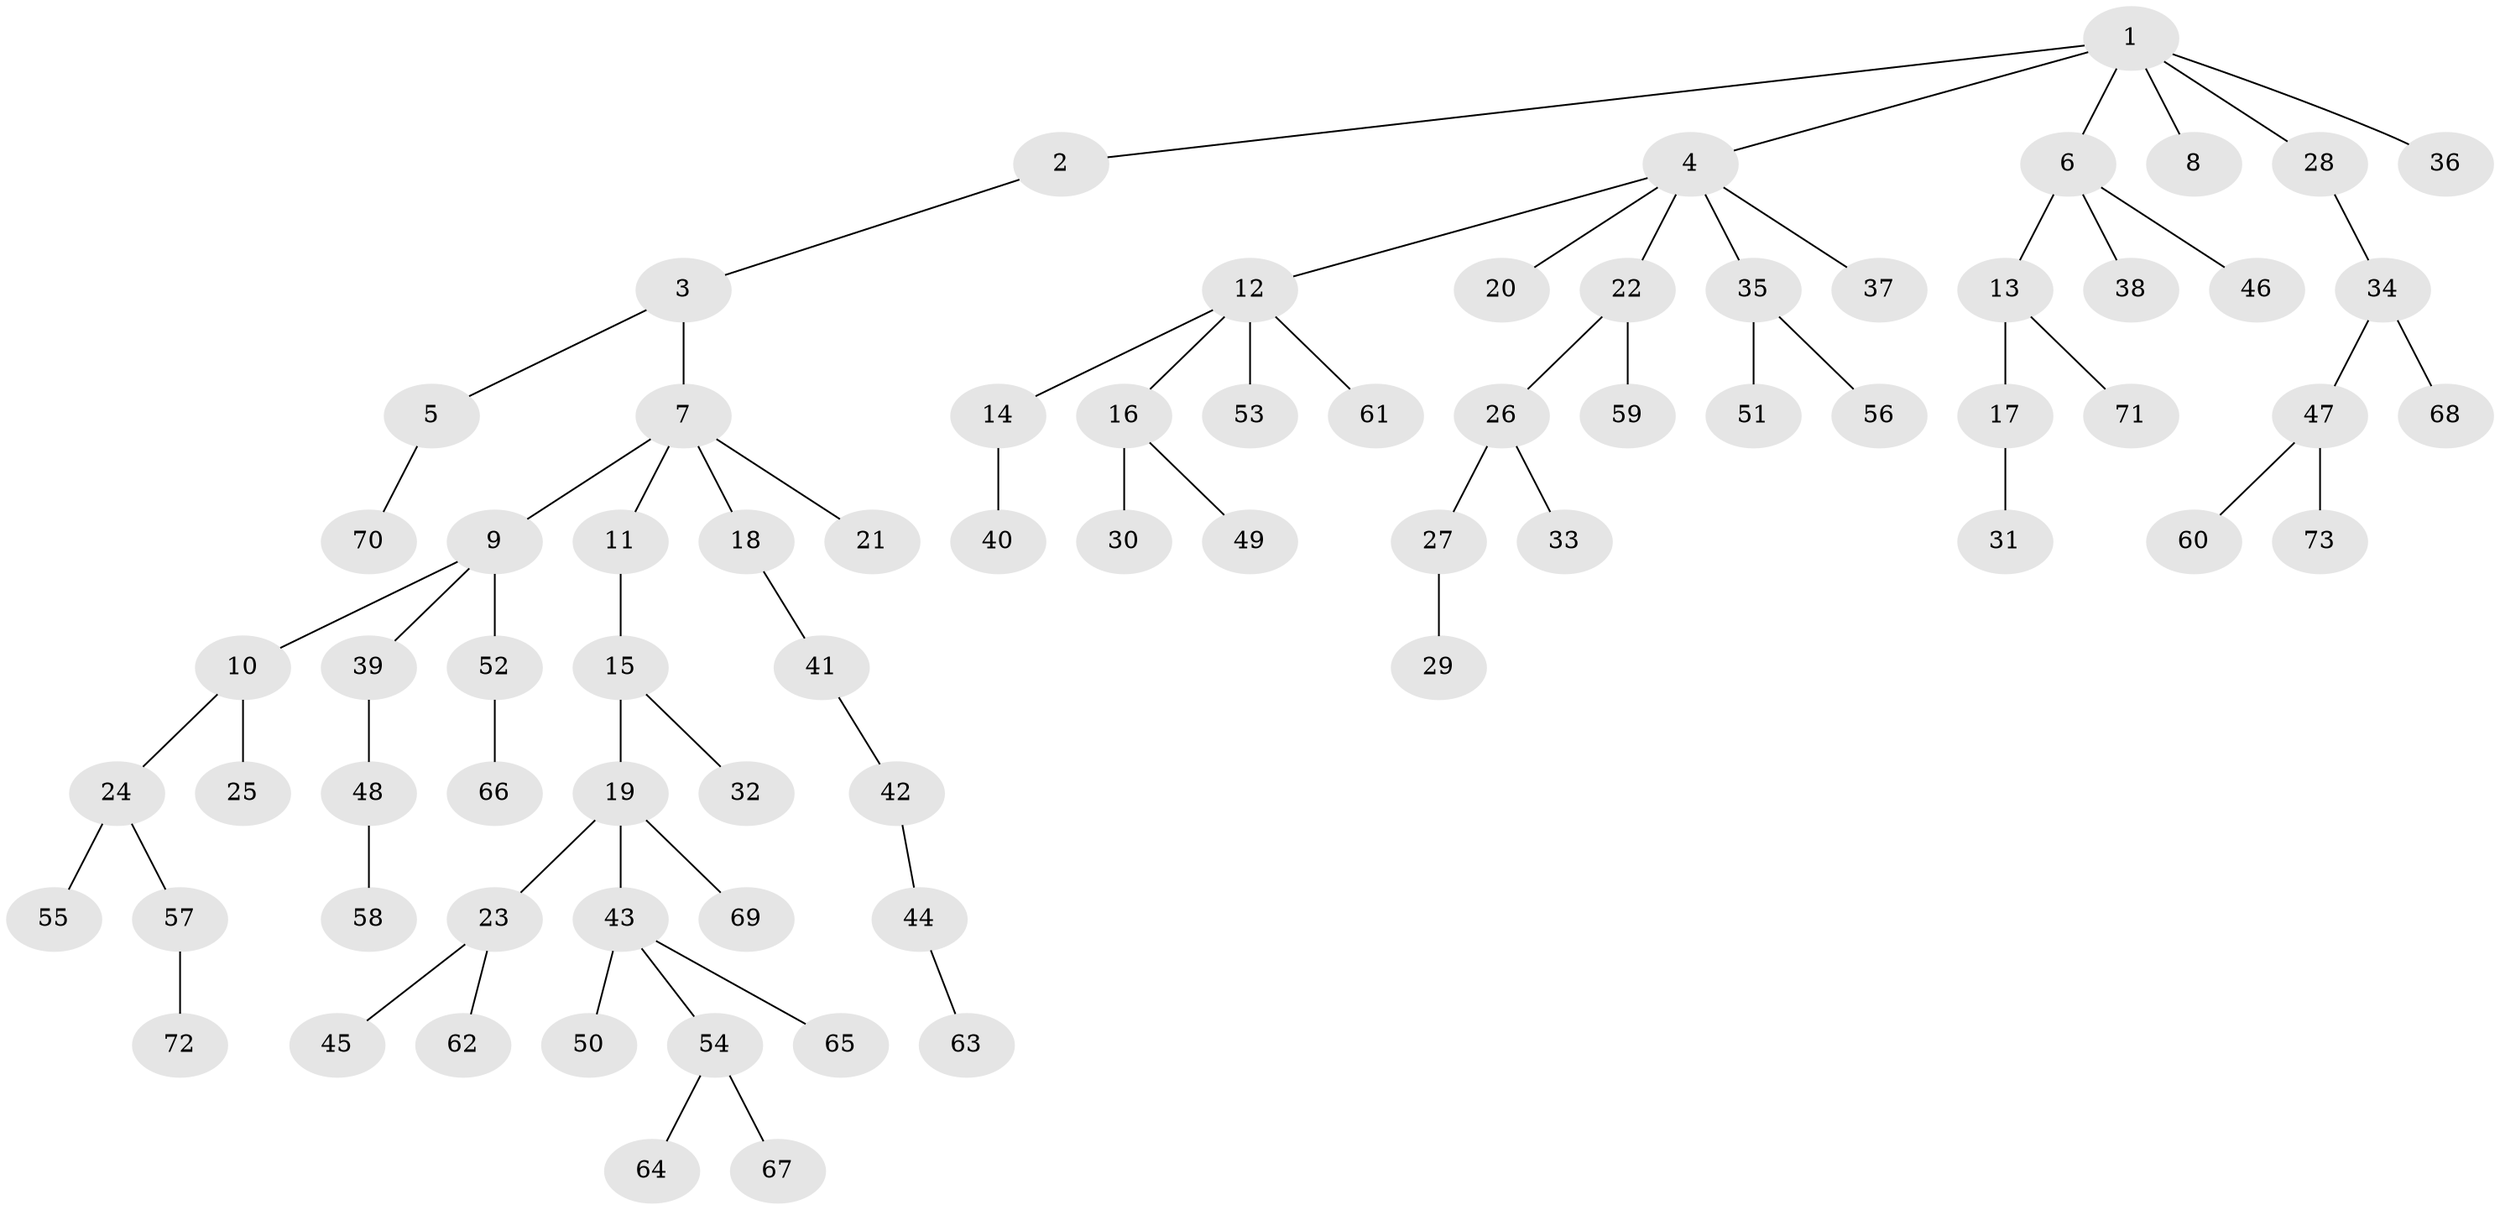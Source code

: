 // coarse degree distribution, {3: 0.16216216216216217, 4: 0.05405405405405406, 2: 0.35135135135135137, 1: 0.40540540540540543, 5: 0.02702702702702703}
// Generated by graph-tools (version 1.1) at 2025/37/03/04/25 23:37:20]
// undirected, 73 vertices, 72 edges
graph export_dot {
  node [color=gray90,style=filled];
  1;
  2;
  3;
  4;
  5;
  6;
  7;
  8;
  9;
  10;
  11;
  12;
  13;
  14;
  15;
  16;
  17;
  18;
  19;
  20;
  21;
  22;
  23;
  24;
  25;
  26;
  27;
  28;
  29;
  30;
  31;
  32;
  33;
  34;
  35;
  36;
  37;
  38;
  39;
  40;
  41;
  42;
  43;
  44;
  45;
  46;
  47;
  48;
  49;
  50;
  51;
  52;
  53;
  54;
  55;
  56;
  57;
  58;
  59;
  60;
  61;
  62;
  63;
  64;
  65;
  66;
  67;
  68;
  69;
  70;
  71;
  72;
  73;
  1 -- 2;
  1 -- 4;
  1 -- 6;
  1 -- 8;
  1 -- 28;
  1 -- 36;
  2 -- 3;
  3 -- 5;
  3 -- 7;
  4 -- 12;
  4 -- 20;
  4 -- 22;
  4 -- 35;
  4 -- 37;
  5 -- 70;
  6 -- 13;
  6 -- 38;
  6 -- 46;
  7 -- 9;
  7 -- 11;
  7 -- 18;
  7 -- 21;
  9 -- 10;
  9 -- 39;
  9 -- 52;
  10 -- 24;
  10 -- 25;
  11 -- 15;
  12 -- 14;
  12 -- 16;
  12 -- 53;
  12 -- 61;
  13 -- 17;
  13 -- 71;
  14 -- 40;
  15 -- 19;
  15 -- 32;
  16 -- 30;
  16 -- 49;
  17 -- 31;
  18 -- 41;
  19 -- 23;
  19 -- 43;
  19 -- 69;
  22 -- 26;
  22 -- 59;
  23 -- 45;
  23 -- 62;
  24 -- 55;
  24 -- 57;
  26 -- 27;
  26 -- 33;
  27 -- 29;
  28 -- 34;
  34 -- 47;
  34 -- 68;
  35 -- 51;
  35 -- 56;
  39 -- 48;
  41 -- 42;
  42 -- 44;
  43 -- 50;
  43 -- 54;
  43 -- 65;
  44 -- 63;
  47 -- 60;
  47 -- 73;
  48 -- 58;
  52 -- 66;
  54 -- 64;
  54 -- 67;
  57 -- 72;
}
